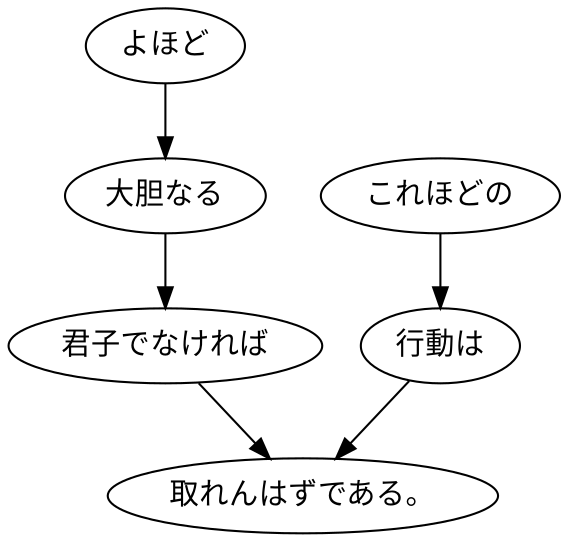 digraph graph4719 {
	node0 [label="よほど"];
	node1 [label="大胆なる"];
	node2 [label="君子でなければ"];
	node3 [label="これほどの"];
	node4 [label="行動は"];
	node5 [label="取れんはずである。"];
	node0 -> node1;
	node1 -> node2;
	node2 -> node5;
	node3 -> node4;
	node4 -> node5;
}
